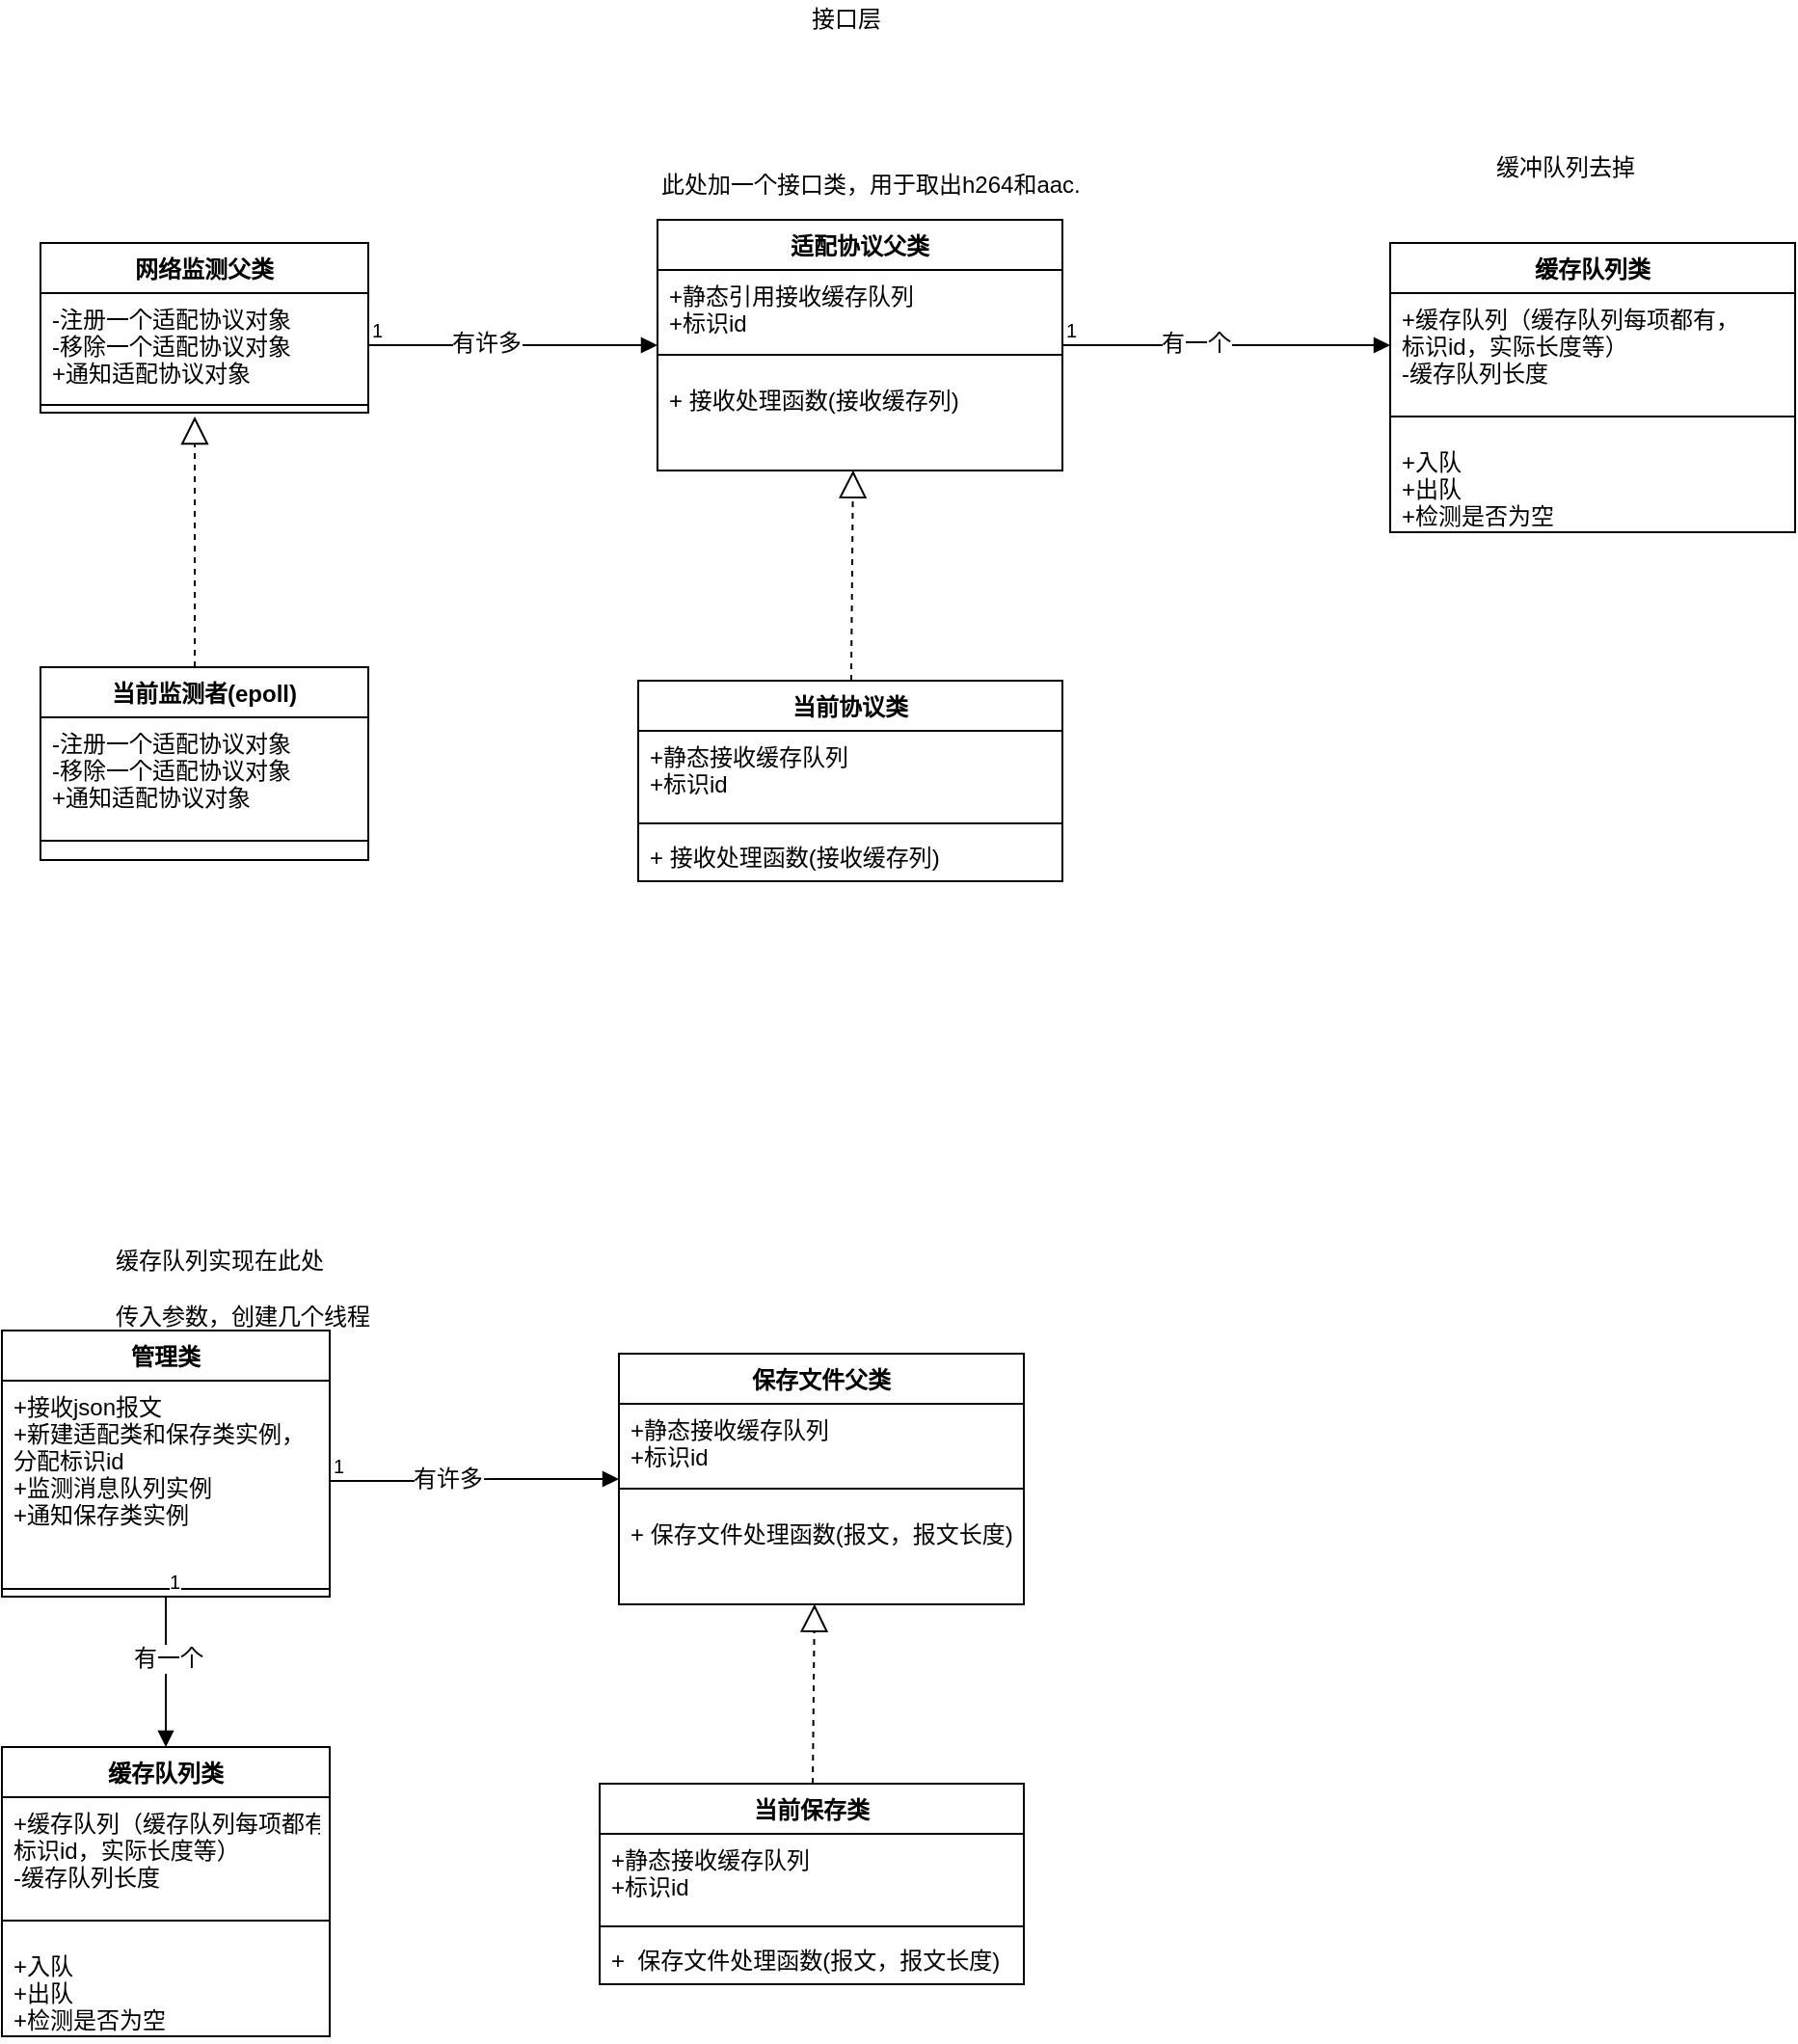 <mxfile type="github" version="10.6.3"><diagram id="z9mPAAteEUhThnTqNwNB" name="ç¬¬ 1 é¡µ"><mxGraphModel grid="1" dx="1394" dy="745" gridSize="10" guides="1" tooltips="1" connect="1" arrows="1" fold="1" page="1" pageScale="1" pageWidth="827" pageHeight="1169" math="0" shadow="0"><root><mxCell id="0" /><mxCell id="1" parent="0" /><mxCell id="UEfZ8wBBxdb6GRik4k6D-1" value="网络监测父类&#10;" parent="1" vertex="1" style="swimlane;fontStyle=1;align=center;verticalAlign=top;childLayout=stackLayout;horizontal=1;startSize=26;horizontalStack=0;resizeParent=1;resizeParentMax=0;resizeLast=0;collapsible=1;marginBottom=0;"><mxGeometry as="geometry" height="88" width="170" x="110" y="160"><mxRectangle as="alternateBounds" height="26" width="70" x="160" y="230" /></mxGeometry></mxCell><mxCell id="UEfZ8wBBxdb6GRik4k6D-2" value="-注册一个适配协议对象&#10;-移除一个适配协议对象&#10;+通知适配协议对象" parent="UEfZ8wBBxdb6GRik4k6D-1" vertex="1" style="text;strokeColor=none;fillColor=none;align=left;verticalAlign=top;spacingLeft=4;spacingRight=4;overflow=hidden;rotatable=0;points=[[0,0.5],[1,0.5]];portConstraint=eastwest;"><mxGeometry as="geometry" height="54" width="170" y="26" /></mxCell><mxCell id="UEfZ8wBBxdb6GRik4k6D-3" value="" parent="UEfZ8wBBxdb6GRik4k6D-1" vertex="1" style="line;strokeWidth=1;fillColor=none;align=left;verticalAlign=middle;spacingTop=-1;spacingLeft=3;spacingRight=3;rotatable=0;labelPosition=right;points=[];portConstraint=eastwest;"><mxGeometry as="geometry" height="8" width="170" y="80" /></mxCell><mxCell id="UEfZ8wBBxdb6GRik4k6D-19" value="当前监测者(epoll)&#10;" parent="1" vertex="1" style="swimlane;fontStyle=1;align=center;verticalAlign=top;childLayout=stackLayout;horizontal=1;startSize=26;horizontalStack=0;resizeParent=1;resizeParentMax=0;resizeLast=0;collapsible=1;marginBottom=0;"><mxGeometry as="geometry" height="100" width="170" x="110" y="380" /></mxCell><mxCell id="UEfZ8wBBxdb6GRik4k6D-20" value="-注册一个适配协议对象&#10;-移除一个适配协议对象&#10;+通知适配协议对象" parent="UEfZ8wBBxdb6GRik4k6D-19" vertex="1" style="text;strokeColor=none;fillColor=none;align=left;verticalAlign=top;spacingLeft=4;spacingRight=4;overflow=hidden;rotatable=0;points=[[0,0.5],[1,0.5]];portConstraint=eastwest;"><mxGeometry as="geometry" height="54" width="170" y="26" /></mxCell><mxCell id="UEfZ8wBBxdb6GRik4k6D-21" value="" parent="UEfZ8wBBxdb6GRik4k6D-19" vertex="1" style="line;strokeWidth=1;fillColor=none;align=left;verticalAlign=middle;spacingTop=-1;spacingLeft=3;spacingRight=3;rotatable=0;labelPosition=right;points=[];portConstraint=eastwest;"><mxGeometry as="geometry" height="20" width="170" y="80" /></mxCell><mxCell id="UEfZ8wBBxdb6GRik4k6D-31" value="" parent="1" style="endArrow=block;endFill=1;html=1;edgeStyle=orthogonalEdgeStyle;align=left;verticalAlign=top;exitX=1;exitY=0.5;exitDx=0;exitDy=0;entryX=0;entryY=0.5;entryDx=0;entryDy=0;" target="UEfZ8wBBxdb6GRik4k6D-34" edge="1" source="UEfZ8wBBxdb6GRik4k6D-2"><mxGeometry as="geometry" relative="1" x="-1"><mxPoint as="sourcePoint" x="340" y="330" /><mxPoint as="targetPoint" x="413" y="201.069" /></mxGeometry></mxCell><mxCell id="UEfZ8wBBxdb6GRik4k6D-32" value="1" parent="UEfZ8wBBxdb6GRik4k6D-31" vertex="1" style="resizable=0;html=1;align=left;verticalAlign=bottom;labelBackgroundColor=#ffffff;fontSize=10;" connectable="0"><mxGeometry as="geometry" relative="1" x="-1" /></mxCell><mxCell id="UEfZ8wBBxdb6GRik4k6D-40" value="有许多&lt;br&gt;" parent="UEfZ8wBBxdb6GRik4k6D-31" vertex="1" style="text;html=1;resizable=0;points=[];align=center;verticalAlign=middle;labelBackgroundColor=#ffffff;" connectable="0"><mxGeometry as="geometry" relative="1" x="-0.191" y="1"><mxPoint as="offset" /></mxGeometry></mxCell><mxCell id="UEfZ8wBBxdb6GRik4k6D-34" value="适配协议父类&#10;" parent="1" vertex="1" style="swimlane;fontStyle=1;align=center;verticalAlign=top;childLayout=stackLayout;horizontal=1;startSize=26;horizontalStack=0;resizeParent=1;resizeParentMax=0;resizeLast=0;collapsible=1;marginBottom=0;"><mxGeometry as="geometry" height="130" width="210" x="430" y="148" /></mxCell><mxCell id="UEfZ8wBBxdb6GRik4k6D-35" value="+静态引用接收缓存队列&#10;+标识id&#10;" parent="UEfZ8wBBxdb6GRik4k6D-34" vertex="1" style="text;strokeColor=none;fillColor=none;align=left;verticalAlign=top;spacingLeft=4;spacingRight=4;overflow=hidden;rotatable=0;points=[[0,0.5],[1,0.5]];portConstraint=eastwest;"><mxGeometry as="geometry" height="34" width="210" y="26" /></mxCell><mxCell id="UEfZ8wBBxdb6GRik4k6D-36" value="" parent="UEfZ8wBBxdb6GRik4k6D-34" vertex="1" style="line;strokeWidth=1;fillColor=none;align=left;verticalAlign=middle;spacingTop=-1;spacingLeft=3;spacingRight=3;rotatable=0;labelPosition=right;points=[];portConstraint=eastwest;"><mxGeometry as="geometry" height="20" width="210" y="60" /></mxCell><mxCell id="UEfZ8wBBxdb6GRik4k6D-37" value="+ 接收处理函数(接收缓存列)" parent="UEfZ8wBBxdb6GRik4k6D-34" vertex="1" style="text;strokeColor=none;fillColor=none;align=left;verticalAlign=top;spacingLeft=4;spacingRight=4;overflow=hidden;rotatable=0;points=[[0,0.5],[1,0.5]];portConstraint=eastwest;"><mxGeometry as="geometry" height="50" width="210" y="80" /></mxCell><mxCell id="UEfZ8wBBxdb6GRik4k6D-41" value="当前协议类&#10;" parent="1" vertex="1" style="swimlane;fontStyle=1;align=center;verticalAlign=top;childLayout=stackLayout;horizontal=1;startSize=26;horizontalStack=0;resizeParent=1;resizeParentMax=0;resizeLast=0;collapsible=1;marginBottom=0;"><mxGeometry as="geometry" height="104" width="220" x="420" y="387" /></mxCell><mxCell id="UEfZ8wBBxdb6GRik4k6D-42" value="+静态接收缓存队列&#10;+标识id&#10;&#10;" parent="UEfZ8wBBxdb6GRik4k6D-41" vertex="1" style="text;strokeColor=none;fillColor=none;align=left;verticalAlign=top;spacingLeft=4;spacingRight=4;overflow=hidden;rotatable=0;points=[[0,0.5],[1,0.5]];portConstraint=eastwest;"><mxGeometry as="geometry" height="44" width="220" y="26" /></mxCell><mxCell id="UEfZ8wBBxdb6GRik4k6D-43" value="" parent="UEfZ8wBBxdb6GRik4k6D-41" vertex="1" style="line;strokeWidth=1;fillColor=none;align=left;verticalAlign=middle;spacingTop=-1;spacingLeft=3;spacingRight=3;rotatable=0;labelPosition=right;points=[];portConstraint=eastwest;"><mxGeometry as="geometry" height="8" width="220" y="70" /></mxCell><mxCell id="UEfZ8wBBxdb6GRik4k6D-44" value="+ 接收处理函数(接收缓存列)" parent="UEfZ8wBBxdb6GRik4k6D-41" vertex="1" style="text;strokeColor=none;fillColor=none;align=left;verticalAlign=top;spacingLeft=4;spacingRight=4;overflow=hidden;rotatable=0;points=[[0,0.5],[1,0.5]];portConstraint=eastwest;"><mxGeometry as="geometry" height="26" width="220" y="78" /></mxCell><mxCell id="UEfZ8wBBxdb6GRik4k6D-46" value="" parent="1" style="endArrow=block;dashed=1;endFill=0;endSize=12;html=1;" edge="1"><mxGeometry as="geometry" width="160" relative="1"><mxPoint as="sourcePoint" x="190" y="380" /><mxPoint as="targetPoint" x="190" y="250" /></mxGeometry></mxCell><mxCell id="UEfZ8wBBxdb6GRik4k6D-47" value="" parent="1" style="endArrow=block;dashed=1;endFill=0;endSize=12;html=1;entryX=0.483;entryY=0.997;entryDx=0;entryDy=0;entryPerimeter=0;" target="UEfZ8wBBxdb6GRik4k6D-37" edge="1" source="UEfZ8wBBxdb6GRik4k6D-41"><mxGeometry as="geometry" width="160" relative="1"><mxPoint as="sourcePoint" x="534" y="380" /><mxPoint as="targetPoint" x="340" y="256" /></mxGeometry></mxCell><mxCell id="UEfZ8wBBxdb6GRik4k6D-49" value="缓存队列类&#10;" parent="1" vertex="1" style="swimlane;fontStyle=1;align=center;verticalAlign=top;childLayout=stackLayout;horizontal=1;startSize=26;horizontalStack=0;resizeParent=1;resizeParentMax=0;resizeLast=0;collapsible=1;marginBottom=0;"><mxGeometry as="geometry" height="150" width="210" x="810" y="160" /></mxCell><mxCell id="UEfZ8wBBxdb6GRik4k6D-50" value="+缓存队列（缓存队列每项都有，&#10;标识id，实际长度等）&#10;-缓存队列长度&#10;" parent="UEfZ8wBBxdb6GRik4k6D-49" vertex="1" style="text;strokeColor=none;fillColor=none;align=left;verticalAlign=top;spacingLeft=4;spacingRight=4;overflow=hidden;rotatable=0;points=[[0,0.5],[1,0.5]];portConstraint=eastwest;"><mxGeometry as="geometry" height="54" width="210" y="26" /></mxCell><mxCell id="UEfZ8wBBxdb6GRik4k6D-51" value="" parent="UEfZ8wBBxdb6GRik4k6D-49" vertex="1" style="line;strokeWidth=1;fillColor=none;align=left;verticalAlign=middle;spacingTop=-1;spacingLeft=3;spacingRight=3;rotatable=0;labelPosition=right;points=[];portConstraint=eastwest;"><mxGeometry as="geometry" height="20" width="210" y="80" /></mxCell><mxCell id="UEfZ8wBBxdb6GRik4k6D-52" value="+入队&#10;+出队&#10;+检测是否为空" parent="UEfZ8wBBxdb6GRik4k6D-49" vertex="1" style="text;strokeColor=none;fillColor=none;align=left;verticalAlign=top;spacingLeft=4;spacingRight=4;overflow=hidden;rotatable=0;points=[[0,0.5],[1,0.5]];portConstraint=eastwest;"><mxGeometry as="geometry" height="50" width="210" y="100" /></mxCell><mxCell id="UEfZ8wBBxdb6GRik4k6D-53" value="" parent="1" style="endArrow=block;endFill=1;html=1;edgeStyle=orthogonalEdgeStyle;align=left;verticalAlign=top;exitX=1;exitY=0.5;exitDx=0;exitDy=0;entryX=0;entryY=0.5;entryDx=0;entryDy=0;" target="UEfZ8wBBxdb6GRik4k6D-50" edge="1" source="UEfZ8wBBxdb6GRik4k6D-34"><mxGeometry as="geometry" relative="1" x="-1"><mxPoint as="sourcePoint" x="280.167" y="269.833" /><mxPoint as="targetPoint" x="430.167" y="269.833" /></mxGeometry></mxCell><mxCell id="UEfZ8wBBxdb6GRik4k6D-54" value="1" parent="UEfZ8wBBxdb6GRik4k6D-53" vertex="1" style="resizable=0;html=1;align=left;verticalAlign=bottom;labelBackgroundColor=#ffffff;fontSize=10;" connectable="0"><mxGeometry as="geometry" relative="1" x="-1" /></mxCell><mxCell id="UEfZ8wBBxdb6GRik4k6D-55" value="有一个&lt;br&gt;" parent="UEfZ8wBBxdb6GRik4k6D-53" vertex="1" style="text;html=1;resizable=0;points=[];align=center;verticalAlign=middle;labelBackgroundColor=#ffffff;" connectable="0"><mxGeometry as="geometry" relative="1" x="-0.191" y="1"><mxPoint as="offset" /></mxGeometry></mxCell><mxCell id="UEfZ8wBBxdb6GRik4k6D-56" value="管理类&#10;" parent="1" vertex="1" style="swimlane;fontStyle=1;align=center;verticalAlign=top;childLayout=stackLayout;horizontal=1;startSize=26;horizontalStack=0;resizeParent=1;resizeParentMax=0;resizeLast=0;collapsible=1;marginBottom=0;"><mxGeometry as="geometry" height="138" width="170" x="90" y="724"><mxRectangle as="alternateBounds" height="26" width="70" x="160" y="230" /></mxGeometry></mxCell><mxCell id="UEfZ8wBBxdb6GRik4k6D-57" value="+接收json报文&#10;+新建适配类和保存类实例，&#10;分配标识id&#10;+监测消息队列实例&#10;+通知保存类实例&#10;" parent="UEfZ8wBBxdb6GRik4k6D-56" vertex="1" style="text;strokeColor=none;fillColor=none;align=left;verticalAlign=top;spacingLeft=4;spacingRight=4;overflow=hidden;rotatable=0;points=[[0,0.5],[1,0.5]];portConstraint=eastwest;"><mxGeometry as="geometry" height="104" width="170" y="26" /></mxCell><mxCell id="UEfZ8wBBxdb6GRik4k6D-58" value="" parent="UEfZ8wBBxdb6GRik4k6D-56" vertex="1" style="line;strokeWidth=1;fillColor=none;align=left;verticalAlign=middle;spacingTop=-1;spacingLeft=3;spacingRight=3;rotatable=0;labelPosition=right;points=[];portConstraint=eastwest;"><mxGeometry as="geometry" height="8" width="170" y="130" /></mxCell><mxCell id="UEfZ8wBBxdb6GRik4k6D-62" value="" parent="1" style="endArrow=block;endFill=1;html=1;edgeStyle=orthogonalEdgeStyle;align=left;verticalAlign=top;exitX=1;exitY=0.5;exitDx=0;exitDy=0;entryX=0;entryY=0.5;entryDx=0;entryDy=0;" target="UEfZ8wBBxdb6GRik4k6D-65" edge="1" source="UEfZ8wBBxdb6GRik4k6D-57"><mxGeometry as="geometry" relative="1" x="-1"><mxPoint as="sourcePoint" x="320" y="902" /><mxPoint as="targetPoint" x="393" y="773.069" /></mxGeometry></mxCell><mxCell id="UEfZ8wBBxdb6GRik4k6D-63" value="1" parent="UEfZ8wBBxdb6GRik4k6D-62" vertex="1" style="resizable=0;html=1;align=left;verticalAlign=bottom;labelBackgroundColor=#ffffff;fontSize=10;" connectable="0"><mxGeometry as="geometry" relative="1" x="-1" /></mxCell><mxCell id="UEfZ8wBBxdb6GRik4k6D-64" value="有许多&lt;br&gt;" parent="UEfZ8wBBxdb6GRik4k6D-62" vertex="1" style="text;html=1;resizable=0;points=[];align=center;verticalAlign=middle;labelBackgroundColor=#ffffff;" connectable="0"><mxGeometry as="geometry" relative="1" x="-0.191" y="1"><mxPoint as="offset" /></mxGeometry></mxCell><mxCell id="UEfZ8wBBxdb6GRik4k6D-65" value="保存文件父类&#10;" parent="1" vertex="1" style="swimlane;fontStyle=1;align=center;verticalAlign=top;childLayout=stackLayout;horizontal=1;startSize=26;horizontalStack=0;resizeParent=1;resizeParentMax=0;resizeLast=0;collapsible=1;marginBottom=0;"><mxGeometry as="geometry" height="130" width="210" x="410" y="736" /></mxCell><mxCell id="UEfZ8wBBxdb6GRik4k6D-66" value="+静态接收缓存队列&#10;+标识id&#10;" parent="UEfZ8wBBxdb6GRik4k6D-65" vertex="1" style="text;strokeColor=none;fillColor=none;align=left;verticalAlign=top;spacingLeft=4;spacingRight=4;overflow=hidden;rotatable=0;points=[[0,0.5],[1,0.5]];portConstraint=eastwest;"><mxGeometry as="geometry" height="34" width="210" y="26" /></mxCell><mxCell id="UEfZ8wBBxdb6GRik4k6D-67" value="" parent="UEfZ8wBBxdb6GRik4k6D-65" vertex="1" style="line;strokeWidth=1;fillColor=none;align=left;verticalAlign=middle;spacingTop=-1;spacingLeft=3;spacingRight=3;rotatable=0;labelPosition=right;points=[];portConstraint=eastwest;"><mxGeometry as="geometry" height="20" width="210" y="60" /></mxCell><mxCell id="UEfZ8wBBxdb6GRik4k6D-68" value="+ 保存文件处理函数(报文，报文长度)" parent="UEfZ8wBBxdb6GRik4k6D-65" vertex="1" style="text;strokeColor=none;fillColor=none;align=left;verticalAlign=top;spacingLeft=4;spacingRight=4;overflow=hidden;rotatable=0;points=[[0,0.5],[1,0.5]];portConstraint=eastwest;"><mxGeometry as="geometry" height="50" width="210" y="80" /></mxCell><mxCell id="UEfZ8wBBxdb6GRik4k6D-69" value="当前保存类&#10;" parent="1" vertex="1" style="swimlane;fontStyle=1;align=center;verticalAlign=top;childLayout=stackLayout;horizontal=1;startSize=26;horizontalStack=0;resizeParent=1;resizeParentMax=0;resizeLast=0;collapsible=1;marginBottom=0;"><mxGeometry as="geometry" height="104" width="220" x="400" y="959" /></mxCell><mxCell id="UEfZ8wBBxdb6GRik4k6D-70" value="+静态接收缓存队列&#10;+标识id&#10;" parent="UEfZ8wBBxdb6GRik4k6D-69" vertex="1" style="text;strokeColor=none;fillColor=none;align=left;verticalAlign=top;spacingLeft=4;spacingRight=4;overflow=hidden;rotatable=0;points=[[0,0.5],[1,0.5]];portConstraint=eastwest;"><mxGeometry as="geometry" height="44" width="220" y="26" /></mxCell><mxCell id="UEfZ8wBBxdb6GRik4k6D-71" value="" parent="UEfZ8wBBxdb6GRik4k6D-69" vertex="1" style="line;strokeWidth=1;fillColor=none;align=left;verticalAlign=middle;spacingTop=-1;spacingLeft=3;spacingRight=3;rotatable=0;labelPosition=right;points=[];portConstraint=eastwest;"><mxGeometry as="geometry" height="8" width="220" y="70" /></mxCell><mxCell id="UEfZ8wBBxdb6GRik4k6D-72" value="+  保存文件处理函数(报文，报文长度)" parent="UEfZ8wBBxdb6GRik4k6D-69" vertex="1" style="text;strokeColor=none;fillColor=none;align=left;verticalAlign=top;spacingLeft=4;spacingRight=4;overflow=hidden;rotatable=0;points=[[0,0.5],[1,0.5]];portConstraint=eastwest;"><mxGeometry as="geometry" height="26" width="220" y="78" /></mxCell><mxCell id="UEfZ8wBBxdb6GRik4k6D-74" value="" parent="1" style="endArrow=block;dashed=1;endFill=0;endSize=12;html=1;entryX=0.483;entryY=0.997;entryDx=0;entryDy=0;entryPerimeter=0;" target="UEfZ8wBBxdb6GRik4k6D-68" edge="1" source="UEfZ8wBBxdb6GRik4k6D-69"><mxGeometry as="geometry" width="160" relative="1"><mxPoint as="sourcePoint" x="514" y="952" /><mxPoint as="targetPoint" x="320" y="828" /></mxGeometry></mxCell><mxCell id="UEfZ8wBBxdb6GRik4k6D-86" value="缓存队列类&#10;" parent="1" vertex="1" style="swimlane;fontStyle=1;align=center;verticalAlign=top;childLayout=stackLayout;horizontal=1;startSize=26;horizontalStack=0;resizeParent=1;resizeParentMax=0;resizeLast=0;collapsible=1;marginBottom=0;"><mxGeometry as="geometry" height="150" width="170" x="90" y="940" /></mxCell><mxCell id="UEfZ8wBBxdb6GRik4k6D-87" value="+缓存队列（缓存队列每项都有，&#10;标识id，实际长度等）&#10;-缓存队列长度&#10;" parent="UEfZ8wBBxdb6GRik4k6D-86" vertex="1" style="text;strokeColor=none;fillColor=none;align=left;verticalAlign=top;spacingLeft=4;spacingRight=4;overflow=hidden;rotatable=0;points=[[0,0.5],[1,0.5]];portConstraint=eastwest;"><mxGeometry as="geometry" height="54" width="170" y="26" /></mxCell><mxCell id="UEfZ8wBBxdb6GRik4k6D-88" value="" parent="UEfZ8wBBxdb6GRik4k6D-86" vertex="1" style="line;strokeWidth=1;fillColor=none;align=left;verticalAlign=middle;spacingTop=-1;spacingLeft=3;spacingRight=3;rotatable=0;labelPosition=right;points=[];portConstraint=eastwest;"><mxGeometry as="geometry" height="20" width="170" y="80" /></mxCell><mxCell id="UEfZ8wBBxdb6GRik4k6D-89" value="+入队&#10;+出队&#10;+检测是否为空" parent="UEfZ8wBBxdb6GRik4k6D-86" vertex="1" style="text;strokeColor=none;fillColor=none;align=left;verticalAlign=top;spacingLeft=4;spacingRight=4;overflow=hidden;rotatable=0;points=[[0,0.5],[1,0.5]];portConstraint=eastwest;"><mxGeometry as="geometry" height="50" width="170" y="100" /></mxCell><mxCell id="UEfZ8wBBxdb6GRik4k6D-93" value="" parent="1" style="endArrow=block;endFill=1;html=1;edgeStyle=orthogonalEdgeStyle;align=left;verticalAlign=top;entryX=0.5;entryY=0;entryDx=0;entryDy=0;exitX=0.5;exitY=1;exitDx=0;exitDy=0;" target="UEfZ8wBBxdb6GRik4k6D-86" edge="1" source="UEfZ8wBBxdb6GRik4k6D-56"><mxGeometry as="geometry" relative="1" x="-1"><mxPoint as="sourcePoint" x="165" y="870" /><mxPoint as="targetPoint" x="420.034" y="811.172" /></mxGeometry></mxCell><mxCell id="UEfZ8wBBxdb6GRik4k6D-94" value="1" parent="UEfZ8wBBxdb6GRik4k6D-93" vertex="1" style="resizable=0;html=1;align=left;verticalAlign=bottom;labelBackgroundColor=#ffffff;fontSize=10;" connectable="0"><mxGeometry as="geometry" relative="1" x="-1" /></mxCell><mxCell id="UEfZ8wBBxdb6GRik4k6D-95" value="有一个&lt;br&gt;" parent="UEfZ8wBBxdb6GRik4k6D-93" vertex="1" style="text;html=1;resizable=0;points=[];align=center;verticalAlign=middle;labelBackgroundColor=#ffffff;" connectable="0"><mxGeometry as="geometry" relative="1" x="-0.191" y="1"><mxPoint as="offset" /></mxGeometry></mxCell><mxCell id="UEfZ8wBBxdb6GRik4k6D-96" value="此处加一个接口类，用于取出h264和aac.&lt;br&gt;" parent="1" vertex="1" style="text;html=1;resizable=0;points=[];autosize=1;align=left;verticalAlign=top;spacingTop=-4;"><mxGeometry as="geometry" height="20" width="230" x="430" y="120" /></mxCell><mxCell id="UEfZ8wBBxdb6GRik4k6D-97" value="接口层&lt;br&gt;" parent="1" vertex="1" style="text;html=1;resizable=0;points=[];autosize=1;align=left;verticalAlign=top;spacingTop=-4;"><mxGeometry as="geometry" height="20" width="50" x="508" y="34" /></mxCell><mxCell id="UEfZ8wBBxdb6GRik4k6D-98" value="缓冲队列去掉&lt;br&gt;" parent="1" vertex="1" style="text;html=1;resizable=0;points=[];autosize=1;align=left;verticalAlign=top;spacingTop=-4;"><mxGeometry as="geometry" height="20" width="90" x="863" y="111" /></mxCell><mxCell id="UEfZ8wBBxdb6GRik4k6D-99" value="缓存队列实现在此处&lt;br&gt;&lt;br&gt;传入参数，创建几个线程&lt;br&gt;" parent="1" vertex="1" style="text;html=1;resizable=0;points=[];autosize=1;align=left;verticalAlign=top;spacingTop=-4;"><mxGeometry as="geometry" height="40" width="150" x="147" y="678" /></mxCell></root></mxGraphModel></diagram></mxfile>